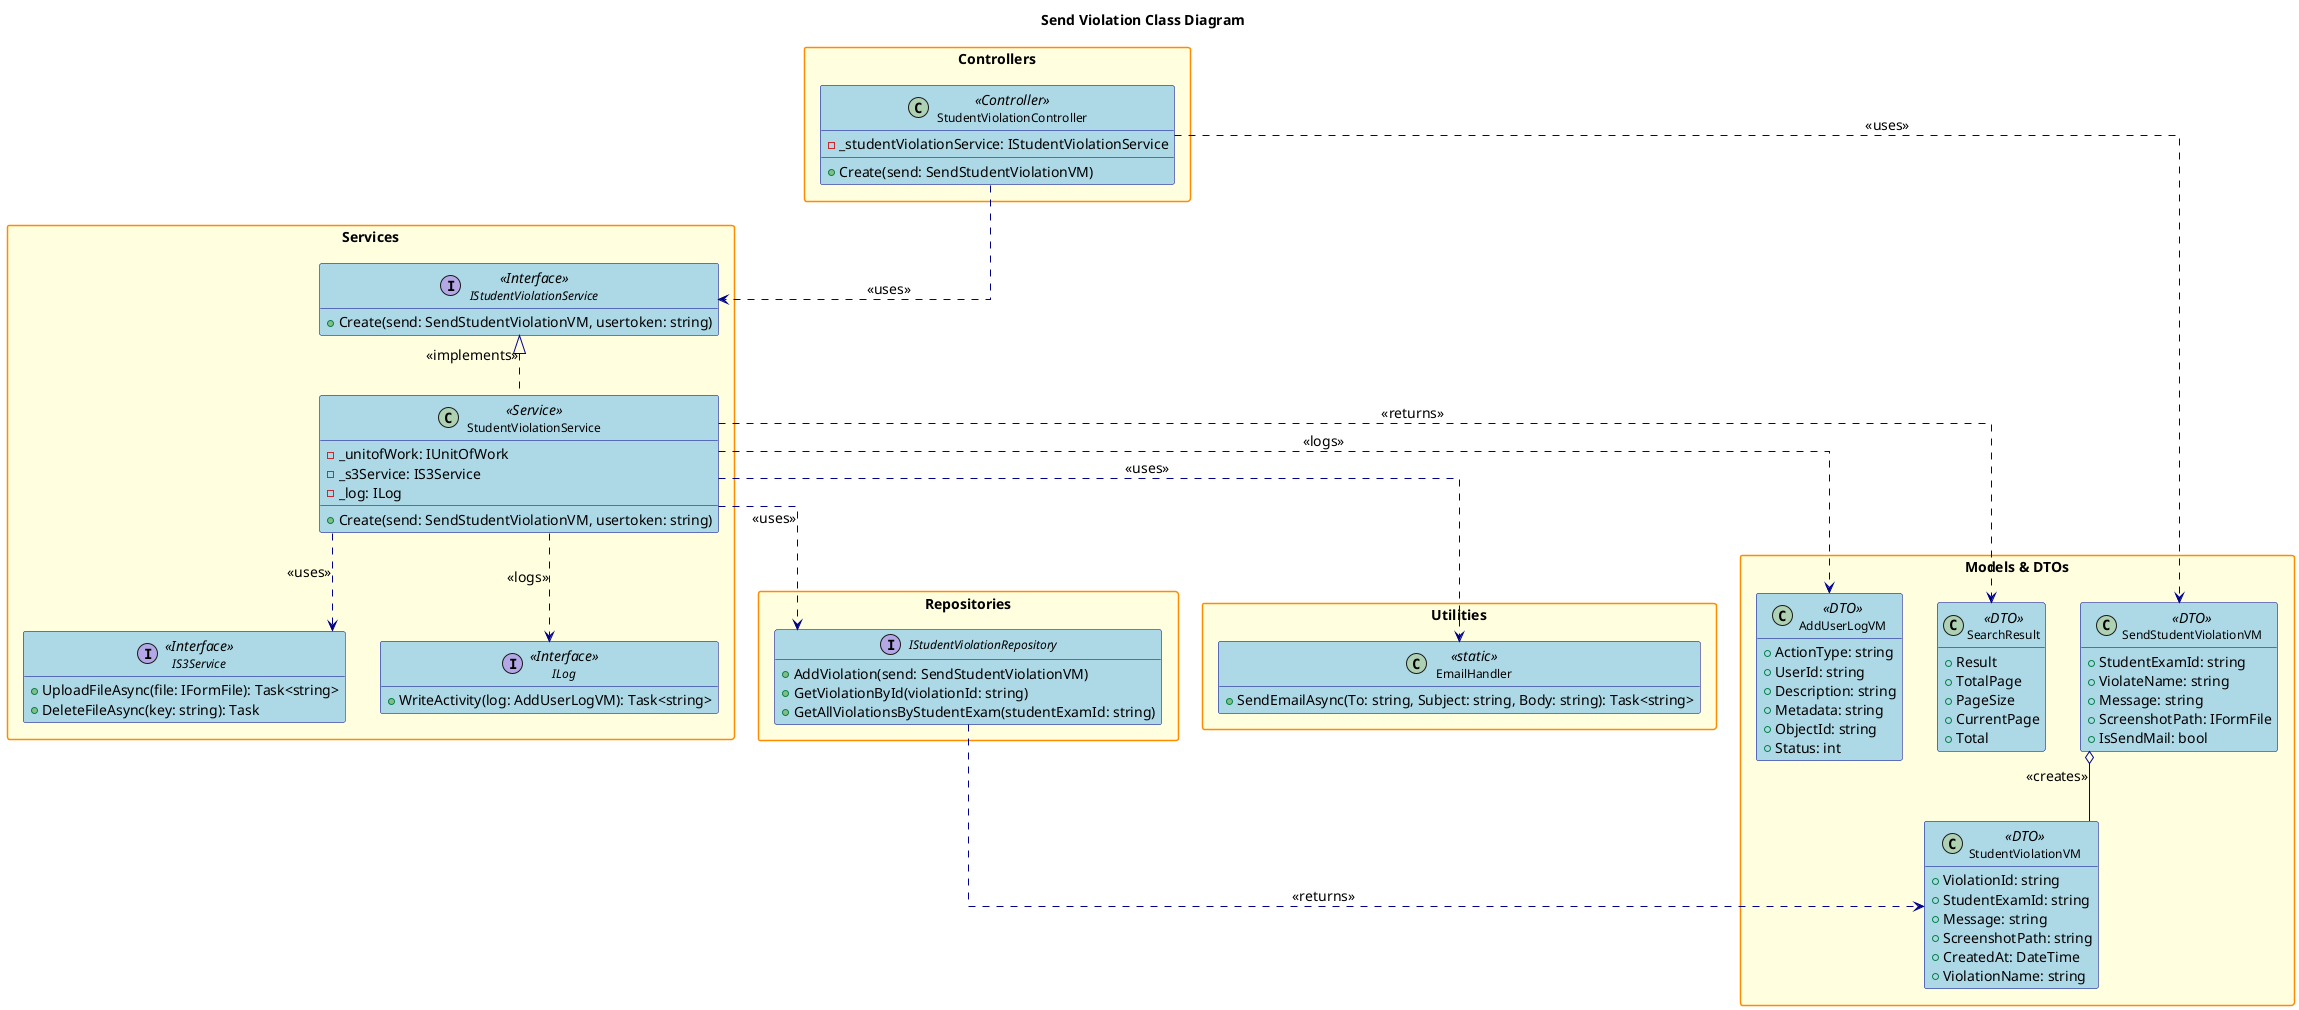 @startuml
' Class Diagram for Send Violation Feature (EmailHandler là static utility, có SendEmailAsync)

title Send Violation Class Diagram

hide empty members
skinparam packageStyle rectangle
skinparam linetype ortho
skinparam defaultFontSize 14
skinparam defaultFontName Arial
skinparam classFontSize 12
skinparam classFontName Arial
skinparam noteFontSize 11
skinparam noteFontName Arial

skinparam class {
    BackgroundColor LightBlue
    BorderColor DarkBlue
    ArrowColor DarkBlue
    FontSize 12
}

skinparam package {
    BackgroundColor LightYellow
    BorderColor DarkOrange
    FontSize 14
    FontStyle bold
}
skinparam interface {
    BackgroundColor LightGreen
    BorderColor DarkGreen
    FontSize 12
}

title Send Violation Class Diagram

package "Controllers" {
    class StudentViolationController <<Controller>> {
        - _studentViolationService: IStudentViolationService
        + Create(send: SendStudentViolationVM)
    }
}

package "Services" {
    interface IStudentViolationService <<Interface>> {
        + Create(send: SendStudentViolationVM, usertoken: string)
    }
    class StudentViolationService <<Service>> {
        - _unitofWork: IUnitOfWork
        - _s3Service: IS3Service
        - _log: ILog
        + Create(send: SendStudentViolationVM, usertoken: string)
    }
    interface IS3Service <<Interface>> {
        + UploadFileAsync(file: IFormFile): Task<string>
        + DeleteFileAsync(key: string): Task
    }
    interface ILog <<Interface>> {
        + WriteActivity(log: AddUserLogVM): Task<string>
    }
}

package "Repositories" {
    interface IStudentViolationRepository {
        + AddViolation(send: SendStudentViolationVM)
        + GetViolationById(violationId: string)
        + GetAllViolationsByStudentExam(studentExamId: string)
    }
}

package "Models & DTOs" {
    class SendStudentViolationVM <<DTO>> {
        + StudentExamId: string
        + ViolateName: string
        + Message: string
        + ScreenshotPath: IFormFile
        + IsSendMail: bool
    }
    class SearchResult <<DTO>> {
        + Result
        + TotalPage
        + PageSize
        + CurrentPage
        + Total
    }
    class StudentViolationVM <<DTO>> {
        + ViolationId: string
        + StudentExamId: string
        + Message: string
        + ScreenshotPath: string
        + CreatedAt: DateTime
        + ViolationName: string
    }
    class AddUserLogVM <<DTO>> {
        + ActionType: string
        + UserId: string
        + Description: string
        + Metadata: string
        + ObjectId: string
        + Status: int
    }
}

package "Utilities" {
    class EmailHandler <<static>> {
        + SendEmailAsync(To: string, Subject: string, Body: string): Task<string>
    }
}

' Relationships
StudentViolationController ..> IStudentViolationService : <<uses>>
StudentViolationController ..> SendStudentViolationVM : <<uses>>
IStudentViolationService <|.. StudentViolationService : <<implements>>
StudentViolationService ..> IStudentViolationRepository : <<uses>>
StudentViolationService ..> EmailHandler : <<uses>>
StudentViolationService ..> IS3Service : <<uses>>
StudentViolationService ..> ILog : <<logs>>
StudentViolationService ..> SearchResult : <<returns>>
StudentViolationService ..> AddUserLogVM : <<logs>>
IStudentViolationRepository ..> StudentViolationVM : <<returns>>
SendStudentViolationVM o-- StudentViolationVM : <<creates>>

@enduml